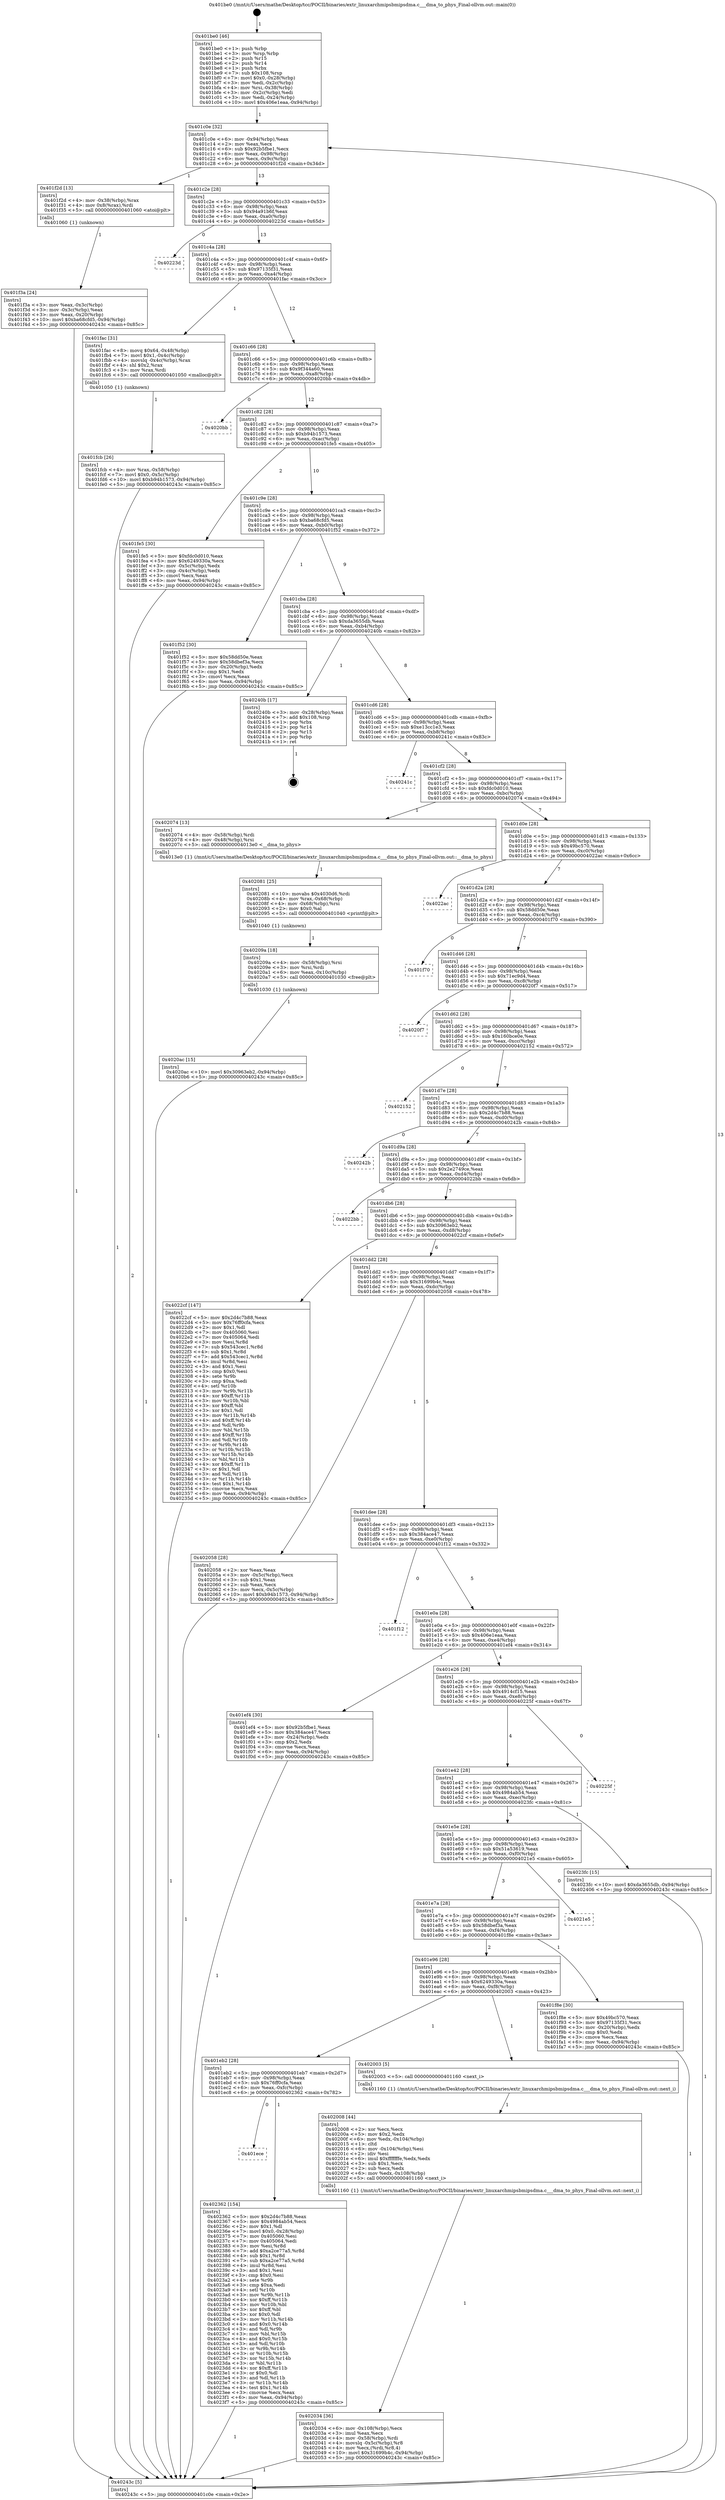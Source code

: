 digraph "0x401be0" {
  label = "0x401be0 (/mnt/c/Users/mathe/Desktop/tcc/POCII/binaries/extr_linuxarchmipsbmipsdma.c___dma_to_phys_Final-ollvm.out::main(0))"
  labelloc = "t"
  node[shape=record]

  Entry [label="",width=0.3,height=0.3,shape=circle,fillcolor=black,style=filled]
  "0x401c0e" [label="{
     0x401c0e [32]\l
     | [instrs]\l
     &nbsp;&nbsp;0x401c0e \<+6\>: mov -0x94(%rbp),%eax\l
     &nbsp;&nbsp;0x401c14 \<+2\>: mov %eax,%ecx\l
     &nbsp;&nbsp;0x401c16 \<+6\>: sub $0x92b5fbe1,%ecx\l
     &nbsp;&nbsp;0x401c1c \<+6\>: mov %eax,-0x98(%rbp)\l
     &nbsp;&nbsp;0x401c22 \<+6\>: mov %ecx,-0x9c(%rbp)\l
     &nbsp;&nbsp;0x401c28 \<+6\>: je 0000000000401f2d \<main+0x34d\>\l
  }"]
  "0x401f2d" [label="{
     0x401f2d [13]\l
     | [instrs]\l
     &nbsp;&nbsp;0x401f2d \<+4\>: mov -0x38(%rbp),%rax\l
     &nbsp;&nbsp;0x401f31 \<+4\>: mov 0x8(%rax),%rdi\l
     &nbsp;&nbsp;0x401f35 \<+5\>: call 0000000000401060 \<atoi@plt\>\l
     | [calls]\l
     &nbsp;&nbsp;0x401060 \{1\} (unknown)\l
  }"]
  "0x401c2e" [label="{
     0x401c2e [28]\l
     | [instrs]\l
     &nbsp;&nbsp;0x401c2e \<+5\>: jmp 0000000000401c33 \<main+0x53\>\l
     &nbsp;&nbsp;0x401c33 \<+6\>: mov -0x98(%rbp),%eax\l
     &nbsp;&nbsp;0x401c39 \<+5\>: sub $0x94a91b6f,%eax\l
     &nbsp;&nbsp;0x401c3e \<+6\>: mov %eax,-0xa0(%rbp)\l
     &nbsp;&nbsp;0x401c44 \<+6\>: je 000000000040223d \<main+0x65d\>\l
  }"]
  Exit [label="",width=0.3,height=0.3,shape=circle,fillcolor=black,style=filled,peripheries=2]
  "0x40223d" [label="{
     0x40223d\l
  }", style=dashed]
  "0x401c4a" [label="{
     0x401c4a [28]\l
     | [instrs]\l
     &nbsp;&nbsp;0x401c4a \<+5\>: jmp 0000000000401c4f \<main+0x6f\>\l
     &nbsp;&nbsp;0x401c4f \<+6\>: mov -0x98(%rbp),%eax\l
     &nbsp;&nbsp;0x401c55 \<+5\>: sub $0x97135f31,%eax\l
     &nbsp;&nbsp;0x401c5a \<+6\>: mov %eax,-0xa4(%rbp)\l
     &nbsp;&nbsp;0x401c60 \<+6\>: je 0000000000401fac \<main+0x3cc\>\l
  }"]
  "0x401ece" [label="{
     0x401ece\l
  }", style=dashed]
  "0x401fac" [label="{
     0x401fac [31]\l
     | [instrs]\l
     &nbsp;&nbsp;0x401fac \<+8\>: movq $0x64,-0x48(%rbp)\l
     &nbsp;&nbsp;0x401fb4 \<+7\>: movl $0x1,-0x4c(%rbp)\l
     &nbsp;&nbsp;0x401fbb \<+4\>: movslq -0x4c(%rbp),%rax\l
     &nbsp;&nbsp;0x401fbf \<+4\>: shl $0x2,%rax\l
     &nbsp;&nbsp;0x401fc3 \<+3\>: mov %rax,%rdi\l
     &nbsp;&nbsp;0x401fc6 \<+5\>: call 0000000000401050 \<malloc@plt\>\l
     | [calls]\l
     &nbsp;&nbsp;0x401050 \{1\} (unknown)\l
  }"]
  "0x401c66" [label="{
     0x401c66 [28]\l
     | [instrs]\l
     &nbsp;&nbsp;0x401c66 \<+5\>: jmp 0000000000401c6b \<main+0x8b\>\l
     &nbsp;&nbsp;0x401c6b \<+6\>: mov -0x98(%rbp),%eax\l
     &nbsp;&nbsp;0x401c71 \<+5\>: sub $0x9f344a60,%eax\l
     &nbsp;&nbsp;0x401c76 \<+6\>: mov %eax,-0xa8(%rbp)\l
     &nbsp;&nbsp;0x401c7c \<+6\>: je 00000000004020bb \<main+0x4db\>\l
  }"]
  "0x402362" [label="{
     0x402362 [154]\l
     | [instrs]\l
     &nbsp;&nbsp;0x402362 \<+5\>: mov $0x2d4c7b88,%eax\l
     &nbsp;&nbsp;0x402367 \<+5\>: mov $0x4984ab54,%ecx\l
     &nbsp;&nbsp;0x40236c \<+2\>: mov $0x1,%dl\l
     &nbsp;&nbsp;0x40236e \<+7\>: movl $0x0,-0x28(%rbp)\l
     &nbsp;&nbsp;0x402375 \<+7\>: mov 0x405060,%esi\l
     &nbsp;&nbsp;0x40237c \<+7\>: mov 0x405064,%edi\l
     &nbsp;&nbsp;0x402383 \<+3\>: mov %esi,%r8d\l
     &nbsp;&nbsp;0x402386 \<+7\>: add $0xa2ce77a5,%r8d\l
     &nbsp;&nbsp;0x40238d \<+4\>: sub $0x1,%r8d\l
     &nbsp;&nbsp;0x402391 \<+7\>: sub $0xa2ce77a5,%r8d\l
     &nbsp;&nbsp;0x402398 \<+4\>: imul %r8d,%esi\l
     &nbsp;&nbsp;0x40239c \<+3\>: and $0x1,%esi\l
     &nbsp;&nbsp;0x40239f \<+3\>: cmp $0x0,%esi\l
     &nbsp;&nbsp;0x4023a2 \<+4\>: sete %r9b\l
     &nbsp;&nbsp;0x4023a6 \<+3\>: cmp $0xa,%edi\l
     &nbsp;&nbsp;0x4023a9 \<+4\>: setl %r10b\l
     &nbsp;&nbsp;0x4023ad \<+3\>: mov %r9b,%r11b\l
     &nbsp;&nbsp;0x4023b0 \<+4\>: xor $0xff,%r11b\l
     &nbsp;&nbsp;0x4023b4 \<+3\>: mov %r10b,%bl\l
     &nbsp;&nbsp;0x4023b7 \<+3\>: xor $0xff,%bl\l
     &nbsp;&nbsp;0x4023ba \<+3\>: xor $0x0,%dl\l
     &nbsp;&nbsp;0x4023bd \<+3\>: mov %r11b,%r14b\l
     &nbsp;&nbsp;0x4023c0 \<+4\>: and $0x0,%r14b\l
     &nbsp;&nbsp;0x4023c4 \<+3\>: and %dl,%r9b\l
     &nbsp;&nbsp;0x4023c7 \<+3\>: mov %bl,%r15b\l
     &nbsp;&nbsp;0x4023ca \<+4\>: and $0x0,%r15b\l
     &nbsp;&nbsp;0x4023ce \<+3\>: and %dl,%r10b\l
     &nbsp;&nbsp;0x4023d1 \<+3\>: or %r9b,%r14b\l
     &nbsp;&nbsp;0x4023d4 \<+3\>: or %r10b,%r15b\l
     &nbsp;&nbsp;0x4023d7 \<+3\>: xor %r15b,%r14b\l
     &nbsp;&nbsp;0x4023da \<+3\>: or %bl,%r11b\l
     &nbsp;&nbsp;0x4023dd \<+4\>: xor $0xff,%r11b\l
     &nbsp;&nbsp;0x4023e1 \<+3\>: or $0x0,%dl\l
     &nbsp;&nbsp;0x4023e4 \<+3\>: and %dl,%r11b\l
     &nbsp;&nbsp;0x4023e7 \<+3\>: or %r11b,%r14b\l
     &nbsp;&nbsp;0x4023ea \<+4\>: test $0x1,%r14b\l
     &nbsp;&nbsp;0x4023ee \<+3\>: cmovne %ecx,%eax\l
     &nbsp;&nbsp;0x4023f1 \<+6\>: mov %eax,-0x94(%rbp)\l
     &nbsp;&nbsp;0x4023f7 \<+5\>: jmp 000000000040243c \<main+0x85c\>\l
  }"]
  "0x4020bb" [label="{
     0x4020bb\l
  }", style=dashed]
  "0x401c82" [label="{
     0x401c82 [28]\l
     | [instrs]\l
     &nbsp;&nbsp;0x401c82 \<+5\>: jmp 0000000000401c87 \<main+0xa7\>\l
     &nbsp;&nbsp;0x401c87 \<+6\>: mov -0x98(%rbp),%eax\l
     &nbsp;&nbsp;0x401c8d \<+5\>: sub $0xb94b1573,%eax\l
     &nbsp;&nbsp;0x401c92 \<+6\>: mov %eax,-0xac(%rbp)\l
     &nbsp;&nbsp;0x401c98 \<+6\>: je 0000000000401fe5 \<main+0x405\>\l
  }"]
  "0x4020ac" [label="{
     0x4020ac [15]\l
     | [instrs]\l
     &nbsp;&nbsp;0x4020ac \<+10\>: movl $0x30963eb2,-0x94(%rbp)\l
     &nbsp;&nbsp;0x4020b6 \<+5\>: jmp 000000000040243c \<main+0x85c\>\l
  }"]
  "0x401fe5" [label="{
     0x401fe5 [30]\l
     | [instrs]\l
     &nbsp;&nbsp;0x401fe5 \<+5\>: mov $0xfdc0d010,%eax\l
     &nbsp;&nbsp;0x401fea \<+5\>: mov $0x6249330a,%ecx\l
     &nbsp;&nbsp;0x401fef \<+3\>: mov -0x5c(%rbp),%edx\l
     &nbsp;&nbsp;0x401ff2 \<+3\>: cmp -0x4c(%rbp),%edx\l
     &nbsp;&nbsp;0x401ff5 \<+3\>: cmovl %ecx,%eax\l
     &nbsp;&nbsp;0x401ff8 \<+6\>: mov %eax,-0x94(%rbp)\l
     &nbsp;&nbsp;0x401ffe \<+5\>: jmp 000000000040243c \<main+0x85c\>\l
  }"]
  "0x401c9e" [label="{
     0x401c9e [28]\l
     | [instrs]\l
     &nbsp;&nbsp;0x401c9e \<+5\>: jmp 0000000000401ca3 \<main+0xc3\>\l
     &nbsp;&nbsp;0x401ca3 \<+6\>: mov -0x98(%rbp),%eax\l
     &nbsp;&nbsp;0x401ca9 \<+5\>: sub $0xba68cfd5,%eax\l
     &nbsp;&nbsp;0x401cae \<+6\>: mov %eax,-0xb0(%rbp)\l
     &nbsp;&nbsp;0x401cb4 \<+6\>: je 0000000000401f52 \<main+0x372\>\l
  }"]
  "0x40209a" [label="{
     0x40209a [18]\l
     | [instrs]\l
     &nbsp;&nbsp;0x40209a \<+4\>: mov -0x58(%rbp),%rsi\l
     &nbsp;&nbsp;0x40209e \<+3\>: mov %rsi,%rdi\l
     &nbsp;&nbsp;0x4020a1 \<+6\>: mov %eax,-0x10c(%rbp)\l
     &nbsp;&nbsp;0x4020a7 \<+5\>: call 0000000000401030 \<free@plt\>\l
     | [calls]\l
     &nbsp;&nbsp;0x401030 \{1\} (unknown)\l
  }"]
  "0x401f52" [label="{
     0x401f52 [30]\l
     | [instrs]\l
     &nbsp;&nbsp;0x401f52 \<+5\>: mov $0x58dd50e,%eax\l
     &nbsp;&nbsp;0x401f57 \<+5\>: mov $0x58dbef3a,%ecx\l
     &nbsp;&nbsp;0x401f5c \<+3\>: mov -0x20(%rbp),%edx\l
     &nbsp;&nbsp;0x401f5f \<+3\>: cmp $0x1,%edx\l
     &nbsp;&nbsp;0x401f62 \<+3\>: cmovl %ecx,%eax\l
     &nbsp;&nbsp;0x401f65 \<+6\>: mov %eax,-0x94(%rbp)\l
     &nbsp;&nbsp;0x401f6b \<+5\>: jmp 000000000040243c \<main+0x85c\>\l
  }"]
  "0x401cba" [label="{
     0x401cba [28]\l
     | [instrs]\l
     &nbsp;&nbsp;0x401cba \<+5\>: jmp 0000000000401cbf \<main+0xdf\>\l
     &nbsp;&nbsp;0x401cbf \<+6\>: mov -0x98(%rbp),%eax\l
     &nbsp;&nbsp;0x401cc5 \<+5\>: sub $0xda3655db,%eax\l
     &nbsp;&nbsp;0x401cca \<+6\>: mov %eax,-0xb4(%rbp)\l
     &nbsp;&nbsp;0x401cd0 \<+6\>: je 000000000040240b \<main+0x82b\>\l
  }"]
  "0x402081" [label="{
     0x402081 [25]\l
     | [instrs]\l
     &nbsp;&nbsp;0x402081 \<+10\>: movabs $0x4030d6,%rdi\l
     &nbsp;&nbsp;0x40208b \<+4\>: mov %rax,-0x68(%rbp)\l
     &nbsp;&nbsp;0x40208f \<+4\>: mov -0x68(%rbp),%rsi\l
     &nbsp;&nbsp;0x402093 \<+2\>: mov $0x0,%al\l
     &nbsp;&nbsp;0x402095 \<+5\>: call 0000000000401040 \<printf@plt\>\l
     | [calls]\l
     &nbsp;&nbsp;0x401040 \{1\} (unknown)\l
  }"]
  "0x40240b" [label="{
     0x40240b [17]\l
     | [instrs]\l
     &nbsp;&nbsp;0x40240b \<+3\>: mov -0x28(%rbp),%eax\l
     &nbsp;&nbsp;0x40240e \<+7\>: add $0x108,%rsp\l
     &nbsp;&nbsp;0x402415 \<+1\>: pop %rbx\l
     &nbsp;&nbsp;0x402416 \<+2\>: pop %r14\l
     &nbsp;&nbsp;0x402418 \<+2\>: pop %r15\l
     &nbsp;&nbsp;0x40241a \<+1\>: pop %rbp\l
     &nbsp;&nbsp;0x40241b \<+1\>: ret\l
  }"]
  "0x401cd6" [label="{
     0x401cd6 [28]\l
     | [instrs]\l
     &nbsp;&nbsp;0x401cd6 \<+5\>: jmp 0000000000401cdb \<main+0xfb\>\l
     &nbsp;&nbsp;0x401cdb \<+6\>: mov -0x98(%rbp),%eax\l
     &nbsp;&nbsp;0x401ce1 \<+5\>: sub $0xe13cc1e3,%eax\l
     &nbsp;&nbsp;0x401ce6 \<+6\>: mov %eax,-0xb8(%rbp)\l
     &nbsp;&nbsp;0x401cec \<+6\>: je 000000000040241c \<main+0x83c\>\l
  }"]
  "0x402034" [label="{
     0x402034 [36]\l
     | [instrs]\l
     &nbsp;&nbsp;0x402034 \<+6\>: mov -0x108(%rbp),%ecx\l
     &nbsp;&nbsp;0x40203a \<+3\>: imul %eax,%ecx\l
     &nbsp;&nbsp;0x40203d \<+4\>: mov -0x58(%rbp),%rdi\l
     &nbsp;&nbsp;0x402041 \<+4\>: movslq -0x5c(%rbp),%r8\l
     &nbsp;&nbsp;0x402045 \<+4\>: mov %ecx,(%rdi,%r8,4)\l
     &nbsp;&nbsp;0x402049 \<+10\>: movl $0x31699b4c,-0x94(%rbp)\l
     &nbsp;&nbsp;0x402053 \<+5\>: jmp 000000000040243c \<main+0x85c\>\l
  }"]
  "0x40241c" [label="{
     0x40241c\l
  }", style=dashed]
  "0x401cf2" [label="{
     0x401cf2 [28]\l
     | [instrs]\l
     &nbsp;&nbsp;0x401cf2 \<+5\>: jmp 0000000000401cf7 \<main+0x117\>\l
     &nbsp;&nbsp;0x401cf7 \<+6\>: mov -0x98(%rbp),%eax\l
     &nbsp;&nbsp;0x401cfd \<+5\>: sub $0xfdc0d010,%eax\l
     &nbsp;&nbsp;0x401d02 \<+6\>: mov %eax,-0xbc(%rbp)\l
     &nbsp;&nbsp;0x401d08 \<+6\>: je 0000000000402074 \<main+0x494\>\l
  }"]
  "0x402008" [label="{
     0x402008 [44]\l
     | [instrs]\l
     &nbsp;&nbsp;0x402008 \<+2\>: xor %ecx,%ecx\l
     &nbsp;&nbsp;0x40200a \<+5\>: mov $0x2,%edx\l
     &nbsp;&nbsp;0x40200f \<+6\>: mov %edx,-0x104(%rbp)\l
     &nbsp;&nbsp;0x402015 \<+1\>: cltd\l
     &nbsp;&nbsp;0x402016 \<+6\>: mov -0x104(%rbp),%esi\l
     &nbsp;&nbsp;0x40201c \<+2\>: idiv %esi\l
     &nbsp;&nbsp;0x40201e \<+6\>: imul $0xfffffffe,%edx,%edx\l
     &nbsp;&nbsp;0x402024 \<+3\>: sub $0x1,%ecx\l
     &nbsp;&nbsp;0x402027 \<+2\>: sub %ecx,%edx\l
     &nbsp;&nbsp;0x402029 \<+6\>: mov %edx,-0x108(%rbp)\l
     &nbsp;&nbsp;0x40202f \<+5\>: call 0000000000401160 \<next_i\>\l
     | [calls]\l
     &nbsp;&nbsp;0x401160 \{1\} (/mnt/c/Users/mathe/Desktop/tcc/POCII/binaries/extr_linuxarchmipsbmipsdma.c___dma_to_phys_Final-ollvm.out::next_i)\l
  }"]
  "0x402074" [label="{
     0x402074 [13]\l
     | [instrs]\l
     &nbsp;&nbsp;0x402074 \<+4\>: mov -0x58(%rbp),%rdi\l
     &nbsp;&nbsp;0x402078 \<+4\>: mov -0x48(%rbp),%rsi\l
     &nbsp;&nbsp;0x40207c \<+5\>: call 00000000004013e0 \<__dma_to_phys\>\l
     | [calls]\l
     &nbsp;&nbsp;0x4013e0 \{1\} (/mnt/c/Users/mathe/Desktop/tcc/POCII/binaries/extr_linuxarchmipsbmipsdma.c___dma_to_phys_Final-ollvm.out::__dma_to_phys)\l
  }"]
  "0x401d0e" [label="{
     0x401d0e [28]\l
     | [instrs]\l
     &nbsp;&nbsp;0x401d0e \<+5\>: jmp 0000000000401d13 \<main+0x133\>\l
     &nbsp;&nbsp;0x401d13 \<+6\>: mov -0x98(%rbp),%eax\l
     &nbsp;&nbsp;0x401d19 \<+5\>: sub $0x49bc570,%eax\l
     &nbsp;&nbsp;0x401d1e \<+6\>: mov %eax,-0xc0(%rbp)\l
     &nbsp;&nbsp;0x401d24 \<+6\>: je 00000000004022ac \<main+0x6cc\>\l
  }"]
  "0x401eb2" [label="{
     0x401eb2 [28]\l
     | [instrs]\l
     &nbsp;&nbsp;0x401eb2 \<+5\>: jmp 0000000000401eb7 \<main+0x2d7\>\l
     &nbsp;&nbsp;0x401eb7 \<+6\>: mov -0x98(%rbp),%eax\l
     &nbsp;&nbsp;0x401ebd \<+5\>: sub $0x76ff0cfa,%eax\l
     &nbsp;&nbsp;0x401ec2 \<+6\>: mov %eax,-0xfc(%rbp)\l
     &nbsp;&nbsp;0x401ec8 \<+6\>: je 0000000000402362 \<main+0x782\>\l
  }"]
  "0x4022ac" [label="{
     0x4022ac\l
  }", style=dashed]
  "0x401d2a" [label="{
     0x401d2a [28]\l
     | [instrs]\l
     &nbsp;&nbsp;0x401d2a \<+5\>: jmp 0000000000401d2f \<main+0x14f\>\l
     &nbsp;&nbsp;0x401d2f \<+6\>: mov -0x98(%rbp),%eax\l
     &nbsp;&nbsp;0x401d35 \<+5\>: sub $0x58dd50e,%eax\l
     &nbsp;&nbsp;0x401d3a \<+6\>: mov %eax,-0xc4(%rbp)\l
     &nbsp;&nbsp;0x401d40 \<+6\>: je 0000000000401f70 \<main+0x390\>\l
  }"]
  "0x402003" [label="{
     0x402003 [5]\l
     | [instrs]\l
     &nbsp;&nbsp;0x402003 \<+5\>: call 0000000000401160 \<next_i\>\l
     | [calls]\l
     &nbsp;&nbsp;0x401160 \{1\} (/mnt/c/Users/mathe/Desktop/tcc/POCII/binaries/extr_linuxarchmipsbmipsdma.c___dma_to_phys_Final-ollvm.out::next_i)\l
  }"]
  "0x401f70" [label="{
     0x401f70\l
  }", style=dashed]
  "0x401d46" [label="{
     0x401d46 [28]\l
     | [instrs]\l
     &nbsp;&nbsp;0x401d46 \<+5\>: jmp 0000000000401d4b \<main+0x16b\>\l
     &nbsp;&nbsp;0x401d4b \<+6\>: mov -0x98(%rbp),%eax\l
     &nbsp;&nbsp;0x401d51 \<+5\>: sub $0x71ec9d4,%eax\l
     &nbsp;&nbsp;0x401d56 \<+6\>: mov %eax,-0xc8(%rbp)\l
     &nbsp;&nbsp;0x401d5c \<+6\>: je 00000000004020f7 \<main+0x517\>\l
  }"]
  "0x401fcb" [label="{
     0x401fcb [26]\l
     | [instrs]\l
     &nbsp;&nbsp;0x401fcb \<+4\>: mov %rax,-0x58(%rbp)\l
     &nbsp;&nbsp;0x401fcf \<+7\>: movl $0x0,-0x5c(%rbp)\l
     &nbsp;&nbsp;0x401fd6 \<+10\>: movl $0xb94b1573,-0x94(%rbp)\l
     &nbsp;&nbsp;0x401fe0 \<+5\>: jmp 000000000040243c \<main+0x85c\>\l
  }"]
  "0x4020f7" [label="{
     0x4020f7\l
  }", style=dashed]
  "0x401d62" [label="{
     0x401d62 [28]\l
     | [instrs]\l
     &nbsp;&nbsp;0x401d62 \<+5\>: jmp 0000000000401d67 \<main+0x187\>\l
     &nbsp;&nbsp;0x401d67 \<+6\>: mov -0x98(%rbp),%eax\l
     &nbsp;&nbsp;0x401d6d \<+5\>: sub $0x160bce0e,%eax\l
     &nbsp;&nbsp;0x401d72 \<+6\>: mov %eax,-0xcc(%rbp)\l
     &nbsp;&nbsp;0x401d78 \<+6\>: je 0000000000402152 \<main+0x572\>\l
  }"]
  "0x401e96" [label="{
     0x401e96 [28]\l
     | [instrs]\l
     &nbsp;&nbsp;0x401e96 \<+5\>: jmp 0000000000401e9b \<main+0x2bb\>\l
     &nbsp;&nbsp;0x401e9b \<+6\>: mov -0x98(%rbp),%eax\l
     &nbsp;&nbsp;0x401ea1 \<+5\>: sub $0x6249330a,%eax\l
     &nbsp;&nbsp;0x401ea6 \<+6\>: mov %eax,-0xf8(%rbp)\l
     &nbsp;&nbsp;0x401eac \<+6\>: je 0000000000402003 \<main+0x423\>\l
  }"]
  "0x402152" [label="{
     0x402152\l
  }", style=dashed]
  "0x401d7e" [label="{
     0x401d7e [28]\l
     | [instrs]\l
     &nbsp;&nbsp;0x401d7e \<+5\>: jmp 0000000000401d83 \<main+0x1a3\>\l
     &nbsp;&nbsp;0x401d83 \<+6\>: mov -0x98(%rbp),%eax\l
     &nbsp;&nbsp;0x401d89 \<+5\>: sub $0x2d4c7b88,%eax\l
     &nbsp;&nbsp;0x401d8e \<+6\>: mov %eax,-0xd0(%rbp)\l
     &nbsp;&nbsp;0x401d94 \<+6\>: je 000000000040242b \<main+0x84b\>\l
  }"]
  "0x401f8e" [label="{
     0x401f8e [30]\l
     | [instrs]\l
     &nbsp;&nbsp;0x401f8e \<+5\>: mov $0x49bc570,%eax\l
     &nbsp;&nbsp;0x401f93 \<+5\>: mov $0x97135f31,%ecx\l
     &nbsp;&nbsp;0x401f98 \<+3\>: mov -0x20(%rbp),%edx\l
     &nbsp;&nbsp;0x401f9b \<+3\>: cmp $0x0,%edx\l
     &nbsp;&nbsp;0x401f9e \<+3\>: cmove %ecx,%eax\l
     &nbsp;&nbsp;0x401fa1 \<+6\>: mov %eax,-0x94(%rbp)\l
     &nbsp;&nbsp;0x401fa7 \<+5\>: jmp 000000000040243c \<main+0x85c\>\l
  }"]
  "0x40242b" [label="{
     0x40242b\l
  }", style=dashed]
  "0x401d9a" [label="{
     0x401d9a [28]\l
     | [instrs]\l
     &nbsp;&nbsp;0x401d9a \<+5\>: jmp 0000000000401d9f \<main+0x1bf\>\l
     &nbsp;&nbsp;0x401d9f \<+6\>: mov -0x98(%rbp),%eax\l
     &nbsp;&nbsp;0x401da5 \<+5\>: sub $0x2e2749ce,%eax\l
     &nbsp;&nbsp;0x401daa \<+6\>: mov %eax,-0xd4(%rbp)\l
     &nbsp;&nbsp;0x401db0 \<+6\>: je 00000000004022bb \<main+0x6db\>\l
  }"]
  "0x401e7a" [label="{
     0x401e7a [28]\l
     | [instrs]\l
     &nbsp;&nbsp;0x401e7a \<+5\>: jmp 0000000000401e7f \<main+0x29f\>\l
     &nbsp;&nbsp;0x401e7f \<+6\>: mov -0x98(%rbp),%eax\l
     &nbsp;&nbsp;0x401e85 \<+5\>: sub $0x58dbef3a,%eax\l
     &nbsp;&nbsp;0x401e8a \<+6\>: mov %eax,-0xf4(%rbp)\l
     &nbsp;&nbsp;0x401e90 \<+6\>: je 0000000000401f8e \<main+0x3ae\>\l
  }"]
  "0x4022bb" [label="{
     0x4022bb\l
  }", style=dashed]
  "0x401db6" [label="{
     0x401db6 [28]\l
     | [instrs]\l
     &nbsp;&nbsp;0x401db6 \<+5\>: jmp 0000000000401dbb \<main+0x1db\>\l
     &nbsp;&nbsp;0x401dbb \<+6\>: mov -0x98(%rbp),%eax\l
     &nbsp;&nbsp;0x401dc1 \<+5\>: sub $0x30963eb2,%eax\l
     &nbsp;&nbsp;0x401dc6 \<+6\>: mov %eax,-0xd8(%rbp)\l
     &nbsp;&nbsp;0x401dcc \<+6\>: je 00000000004022cf \<main+0x6ef\>\l
  }"]
  "0x4021e5" [label="{
     0x4021e5\l
  }", style=dashed]
  "0x4022cf" [label="{
     0x4022cf [147]\l
     | [instrs]\l
     &nbsp;&nbsp;0x4022cf \<+5\>: mov $0x2d4c7b88,%eax\l
     &nbsp;&nbsp;0x4022d4 \<+5\>: mov $0x76ff0cfa,%ecx\l
     &nbsp;&nbsp;0x4022d9 \<+2\>: mov $0x1,%dl\l
     &nbsp;&nbsp;0x4022db \<+7\>: mov 0x405060,%esi\l
     &nbsp;&nbsp;0x4022e2 \<+7\>: mov 0x405064,%edi\l
     &nbsp;&nbsp;0x4022e9 \<+3\>: mov %esi,%r8d\l
     &nbsp;&nbsp;0x4022ec \<+7\>: sub $0x543cec1,%r8d\l
     &nbsp;&nbsp;0x4022f3 \<+4\>: sub $0x1,%r8d\l
     &nbsp;&nbsp;0x4022f7 \<+7\>: add $0x543cec1,%r8d\l
     &nbsp;&nbsp;0x4022fe \<+4\>: imul %r8d,%esi\l
     &nbsp;&nbsp;0x402302 \<+3\>: and $0x1,%esi\l
     &nbsp;&nbsp;0x402305 \<+3\>: cmp $0x0,%esi\l
     &nbsp;&nbsp;0x402308 \<+4\>: sete %r9b\l
     &nbsp;&nbsp;0x40230c \<+3\>: cmp $0xa,%edi\l
     &nbsp;&nbsp;0x40230f \<+4\>: setl %r10b\l
     &nbsp;&nbsp;0x402313 \<+3\>: mov %r9b,%r11b\l
     &nbsp;&nbsp;0x402316 \<+4\>: xor $0xff,%r11b\l
     &nbsp;&nbsp;0x40231a \<+3\>: mov %r10b,%bl\l
     &nbsp;&nbsp;0x40231d \<+3\>: xor $0xff,%bl\l
     &nbsp;&nbsp;0x402320 \<+3\>: xor $0x1,%dl\l
     &nbsp;&nbsp;0x402323 \<+3\>: mov %r11b,%r14b\l
     &nbsp;&nbsp;0x402326 \<+4\>: and $0xff,%r14b\l
     &nbsp;&nbsp;0x40232a \<+3\>: and %dl,%r9b\l
     &nbsp;&nbsp;0x40232d \<+3\>: mov %bl,%r15b\l
     &nbsp;&nbsp;0x402330 \<+4\>: and $0xff,%r15b\l
     &nbsp;&nbsp;0x402334 \<+3\>: and %dl,%r10b\l
     &nbsp;&nbsp;0x402337 \<+3\>: or %r9b,%r14b\l
     &nbsp;&nbsp;0x40233a \<+3\>: or %r10b,%r15b\l
     &nbsp;&nbsp;0x40233d \<+3\>: xor %r15b,%r14b\l
     &nbsp;&nbsp;0x402340 \<+3\>: or %bl,%r11b\l
     &nbsp;&nbsp;0x402343 \<+4\>: xor $0xff,%r11b\l
     &nbsp;&nbsp;0x402347 \<+3\>: or $0x1,%dl\l
     &nbsp;&nbsp;0x40234a \<+3\>: and %dl,%r11b\l
     &nbsp;&nbsp;0x40234d \<+3\>: or %r11b,%r14b\l
     &nbsp;&nbsp;0x402350 \<+4\>: test $0x1,%r14b\l
     &nbsp;&nbsp;0x402354 \<+3\>: cmovne %ecx,%eax\l
     &nbsp;&nbsp;0x402357 \<+6\>: mov %eax,-0x94(%rbp)\l
     &nbsp;&nbsp;0x40235d \<+5\>: jmp 000000000040243c \<main+0x85c\>\l
  }"]
  "0x401dd2" [label="{
     0x401dd2 [28]\l
     | [instrs]\l
     &nbsp;&nbsp;0x401dd2 \<+5\>: jmp 0000000000401dd7 \<main+0x1f7\>\l
     &nbsp;&nbsp;0x401dd7 \<+6\>: mov -0x98(%rbp),%eax\l
     &nbsp;&nbsp;0x401ddd \<+5\>: sub $0x31699b4c,%eax\l
     &nbsp;&nbsp;0x401de2 \<+6\>: mov %eax,-0xdc(%rbp)\l
     &nbsp;&nbsp;0x401de8 \<+6\>: je 0000000000402058 \<main+0x478\>\l
  }"]
  "0x401e5e" [label="{
     0x401e5e [28]\l
     | [instrs]\l
     &nbsp;&nbsp;0x401e5e \<+5\>: jmp 0000000000401e63 \<main+0x283\>\l
     &nbsp;&nbsp;0x401e63 \<+6\>: mov -0x98(%rbp),%eax\l
     &nbsp;&nbsp;0x401e69 \<+5\>: sub $0x51a53619,%eax\l
     &nbsp;&nbsp;0x401e6e \<+6\>: mov %eax,-0xf0(%rbp)\l
     &nbsp;&nbsp;0x401e74 \<+6\>: je 00000000004021e5 \<main+0x605\>\l
  }"]
  "0x402058" [label="{
     0x402058 [28]\l
     | [instrs]\l
     &nbsp;&nbsp;0x402058 \<+2\>: xor %eax,%eax\l
     &nbsp;&nbsp;0x40205a \<+3\>: mov -0x5c(%rbp),%ecx\l
     &nbsp;&nbsp;0x40205d \<+3\>: sub $0x1,%eax\l
     &nbsp;&nbsp;0x402060 \<+2\>: sub %eax,%ecx\l
     &nbsp;&nbsp;0x402062 \<+3\>: mov %ecx,-0x5c(%rbp)\l
     &nbsp;&nbsp;0x402065 \<+10\>: movl $0xb94b1573,-0x94(%rbp)\l
     &nbsp;&nbsp;0x40206f \<+5\>: jmp 000000000040243c \<main+0x85c\>\l
  }"]
  "0x401dee" [label="{
     0x401dee [28]\l
     | [instrs]\l
     &nbsp;&nbsp;0x401dee \<+5\>: jmp 0000000000401df3 \<main+0x213\>\l
     &nbsp;&nbsp;0x401df3 \<+6\>: mov -0x98(%rbp),%eax\l
     &nbsp;&nbsp;0x401df9 \<+5\>: sub $0x384ace47,%eax\l
     &nbsp;&nbsp;0x401dfe \<+6\>: mov %eax,-0xe0(%rbp)\l
     &nbsp;&nbsp;0x401e04 \<+6\>: je 0000000000401f12 \<main+0x332\>\l
  }"]
  "0x4023fc" [label="{
     0x4023fc [15]\l
     | [instrs]\l
     &nbsp;&nbsp;0x4023fc \<+10\>: movl $0xda3655db,-0x94(%rbp)\l
     &nbsp;&nbsp;0x402406 \<+5\>: jmp 000000000040243c \<main+0x85c\>\l
  }"]
  "0x401f12" [label="{
     0x401f12\l
  }", style=dashed]
  "0x401e0a" [label="{
     0x401e0a [28]\l
     | [instrs]\l
     &nbsp;&nbsp;0x401e0a \<+5\>: jmp 0000000000401e0f \<main+0x22f\>\l
     &nbsp;&nbsp;0x401e0f \<+6\>: mov -0x98(%rbp),%eax\l
     &nbsp;&nbsp;0x401e15 \<+5\>: sub $0x406e1eaa,%eax\l
     &nbsp;&nbsp;0x401e1a \<+6\>: mov %eax,-0xe4(%rbp)\l
     &nbsp;&nbsp;0x401e20 \<+6\>: je 0000000000401ef4 \<main+0x314\>\l
  }"]
  "0x401e42" [label="{
     0x401e42 [28]\l
     | [instrs]\l
     &nbsp;&nbsp;0x401e42 \<+5\>: jmp 0000000000401e47 \<main+0x267\>\l
     &nbsp;&nbsp;0x401e47 \<+6\>: mov -0x98(%rbp),%eax\l
     &nbsp;&nbsp;0x401e4d \<+5\>: sub $0x4984ab54,%eax\l
     &nbsp;&nbsp;0x401e52 \<+6\>: mov %eax,-0xec(%rbp)\l
     &nbsp;&nbsp;0x401e58 \<+6\>: je 00000000004023fc \<main+0x81c\>\l
  }"]
  "0x401ef4" [label="{
     0x401ef4 [30]\l
     | [instrs]\l
     &nbsp;&nbsp;0x401ef4 \<+5\>: mov $0x92b5fbe1,%eax\l
     &nbsp;&nbsp;0x401ef9 \<+5\>: mov $0x384ace47,%ecx\l
     &nbsp;&nbsp;0x401efe \<+3\>: mov -0x24(%rbp),%edx\l
     &nbsp;&nbsp;0x401f01 \<+3\>: cmp $0x2,%edx\l
     &nbsp;&nbsp;0x401f04 \<+3\>: cmovne %ecx,%eax\l
     &nbsp;&nbsp;0x401f07 \<+6\>: mov %eax,-0x94(%rbp)\l
     &nbsp;&nbsp;0x401f0d \<+5\>: jmp 000000000040243c \<main+0x85c\>\l
  }"]
  "0x401e26" [label="{
     0x401e26 [28]\l
     | [instrs]\l
     &nbsp;&nbsp;0x401e26 \<+5\>: jmp 0000000000401e2b \<main+0x24b\>\l
     &nbsp;&nbsp;0x401e2b \<+6\>: mov -0x98(%rbp),%eax\l
     &nbsp;&nbsp;0x401e31 \<+5\>: sub $0x4914cf15,%eax\l
     &nbsp;&nbsp;0x401e36 \<+6\>: mov %eax,-0xe8(%rbp)\l
     &nbsp;&nbsp;0x401e3c \<+6\>: je 000000000040225f \<main+0x67f\>\l
  }"]
  "0x40243c" [label="{
     0x40243c [5]\l
     | [instrs]\l
     &nbsp;&nbsp;0x40243c \<+5\>: jmp 0000000000401c0e \<main+0x2e\>\l
  }"]
  "0x401be0" [label="{
     0x401be0 [46]\l
     | [instrs]\l
     &nbsp;&nbsp;0x401be0 \<+1\>: push %rbp\l
     &nbsp;&nbsp;0x401be1 \<+3\>: mov %rsp,%rbp\l
     &nbsp;&nbsp;0x401be4 \<+2\>: push %r15\l
     &nbsp;&nbsp;0x401be6 \<+2\>: push %r14\l
     &nbsp;&nbsp;0x401be8 \<+1\>: push %rbx\l
     &nbsp;&nbsp;0x401be9 \<+7\>: sub $0x108,%rsp\l
     &nbsp;&nbsp;0x401bf0 \<+7\>: movl $0x0,-0x28(%rbp)\l
     &nbsp;&nbsp;0x401bf7 \<+3\>: mov %edi,-0x2c(%rbp)\l
     &nbsp;&nbsp;0x401bfa \<+4\>: mov %rsi,-0x38(%rbp)\l
     &nbsp;&nbsp;0x401bfe \<+3\>: mov -0x2c(%rbp),%edi\l
     &nbsp;&nbsp;0x401c01 \<+3\>: mov %edi,-0x24(%rbp)\l
     &nbsp;&nbsp;0x401c04 \<+10\>: movl $0x406e1eaa,-0x94(%rbp)\l
  }"]
  "0x401f3a" [label="{
     0x401f3a [24]\l
     | [instrs]\l
     &nbsp;&nbsp;0x401f3a \<+3\>: mov %eax,-0x3c(%rbp)\l
     &nbsp;&nbsp;0x401f3d \<+3\>: mov -0x3c(%rbp),%eax\l
     &nbsp;&nbsp;0x401f40 \<+3\>: mov %eax,-0x20(%rbp)\l
     &nbsp;&nbsp;0x401f43 \<+10\>: movl $0xba68cfd5,-0x94(%rbp)\l
     &nbsp;&nbsp;0x401f4d \<+5\>: jmp 000000000040243c \<main+0x85c\>\l
  }"]
  "0x40225f" [label="{
     0x40225f\l
  }", style=dashed]
  Entry -> "0x401be0" [label=" 1"]
  "0x401c0e" -> "0x401f2d" [label=" 1"]
  "0x401c0e" -> "0x401c2e" [label=" 13"]
  "0x40240b" -> Exit [label=" 1"]
  "0x401c2e" -> "0x40223d" [label=" 0"]
  "0x401c2e" -> "0x401c4a" [label=" 13"]
  "0x4023fc" -> "0x40243c" [label=" 1"]
  "0x401c4a" -> "0x401fac" [label=" 1"]
  "0x401c4a" -> "0x401c66" [label=" 12"]
  "0x402362" -> "0x40243c" [label=" 1"]
  "0x401c66" -> "0x4020bb" [label=" 0"]
  "0x401c66" -> "0x401c82" [label=" 12"]
  "0x401eb2" -> "0x401ece" [label=" 0"]
  "0x401c82" -> "0x401fe5" [label=" 2"]
  "0x401c82" -> "0x401c9e" [label=" 10"]
  "0x401eb2" -> "0x402362" [label=" 1"]
  "0x401c9e" -> "0x401f52" [label=" 1"]
  "0x401c9e" -> "0x401cba" [label=" 9"]
  "0x4022cf" -> "0x40243c" [label=" 1"]
  "0x401cba" -> "0x40240b" [label=" 1"]
  "0x401cba" -> "0x401cd6" [label=" 8"]
  "0x4020ac" -> "0x40243c" [label=" 1"]
  "0x401cd6" -> "0x40241c" [label=" 0"]
  "0x401cd6" -> "0x401cf2" [label=" 8"]
  "0x40209a" -> "0x4020ac" [label=" 1"]
  "0x401cf2" -> "0x402074" [label=" 1"]
  "0x401cf2" -> "0x401d0e" [label=" 7"]
  "0x402081" -> "0x40209a" [label=" 1"]
  "0x401d0e" -> "0x4022ac" [label=" 0"]
  "0x401d0e" -> "0x401d2a" [label=" 7"]
  "0x402074" -> "0x402081" [label=" 1"]
  "0x401d2a" -> "0x401f70" [label=" 0"]
  "0x401d2a" -> "0x401d46" [label=" 7"]
  "0x402058" -> "0x40243c" [label=" 1"]
  "0x401d46" -> "0x4020f7" [label=" 0"]
  "0x401d46" -> "0x401d62" [label=" 7"]
  "0x402008" -> "0x402034" [label=" 1"]
  "0x401d62" -> "0x402152" [label=" 0"]
  "0x401d62" -> "0x401d7e" [label=" 7"]
  "0x402003" -> "0x402008" [label=" 1"]
  "0x401d7e" -> "0x40242b" [label=" 0"]
  "0x401d7e" -> "0x401d9a" [label=" 7"]
  "0x401e96" -> "0x401eb2" [label=" 1"]
  "0x401d9a" -> "0x4022bb" [label=" 0"]
  "0x401d9a" -> "0x401db6" [label=" 7"]
  "0x402034" -> "0x40243c" [label=" 1"]
  "0x401db6" -> "0x4022cf" [label=" 1"]
  "0x401db6" -> "0x401dd2" [label=" 6"]
  "0x401fe5" -> "0x40243c" [label=" 2"]
  "0x401dd2" -> "0x402058" [label=" 1"]
  "0x401dd2" -> "0x401dee" [label=" 5"]
  "0x401fac" -> "0x401fcb" [label=" 1"]
  "0x401dee" -> "0x401f12" [label=" 0"]
  "0x401dee" -> "0x401e0a" [label=" 5"]
  "0x401f8e" -> "0x40243c" [label=" 1"]
  "0x401e0a" -> "0x401ef4" [label=" 1"]
  "0x401e0a" -> "0x401e26" [label=" 4"]
  "0x401ef4" -> "0x40243c" [label=" 1"]
  "0x401be0" -> "0x401c0e" [label=" 1"]
  "0x40243c" -> "0x401c0e" [label=" 13"]
  "0x401f2d" -> "0x401f3a" [label=" 1"]
  "0x401f3a" -> "0x40243c" [label=" 1"]
  "0x401f52" -> "0x40243c" [label=" 1"]
  "0x401e7a" -> "0x401f8e" [label=" 1"]
  "0x401e26" -> "0x40225f" [label=" 0"]
  "0x401e26" -> "0x401e42" [label=" 4"]
  "0x401e7a" -> "0x401e96" [label=" 2"]
  "0x401e42" -> "0x4023fc" [label=" 1"]
  "0x401e42" -> "0x401e5e" [label=" 3"]
  "0x401fcb" -> "0x40243c" [label=" 1"]
  "0x401e5e" -> "0x4021e5" [label=" 0"]
  "0x401e5e" -> "0x401e7a" [label=" 3"]
  "0x401e96" -> "0x402003" [label=" 1"]
}
